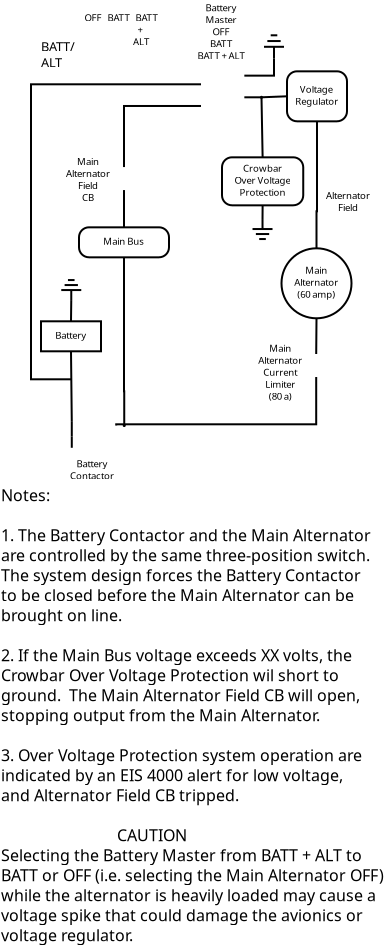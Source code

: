 <?xml version="1.0" encoding="UTF-8"?>
<dia:diagram xmlns:dia="http://www.lysator.liu.se/~alla/dia/">
  <dia:layer name="Background" visible="true">
    <dia:group>
      <dia:object type="Standard - Box" version="0" id="O0">
        <dia:attribute name="obj_pos">
          <dia:point val="14.8,-7.5"/>
        </dia:attribute>
        <dia:attribute name="obj_bb">
          <dia:rectangle val="14.75,-7.55;17.85,-4.95"/>
        </dia:attribute>
        <dia:attribute name="elem_corner">
          <dia:point val="14.8,-7.5"/>
        </dia:attribute>
        <dia:attribute name="elem_width">
          <dia:real val="3"/>
        </dia:attribute>
        <dia:attribute name="elem_height">
          <dia:real val="2.5"/>
        </dia:attribute>
        <dia:attribute name="show_background">
          <dia:boolean val="true"/>
        </dia:attribute>
        <dia:attribute name="corner_radius">
          <dia:real val="0.5"/>
        </dia:attribute>
      </dia:object>
      <dia:object type="Standard - Text" version="0" id="O1">
        <dia:attribute name="obj_pos">
          <dia:point val="16.292,-6.433"/>
        </dia:attribute>
        <dia:attribute name="obj_bb">
          <dia:rectangle val="15.142,-6.933;17.442,-5.583"/>
        </dia:attribute>
        <dia:attribute name="text">
          <dia:composite type="text">
            <dia:attribute name="string">
              <dia:string>#Voltage
Regulator#</dia:string>
            </dia:attribute>
            <dia:attribute name="font">
              <dia:font family="sans" style="0" name="Helvetica"/>
            </dia:attribute>
            <dia:attribute name="height">
              <dia:real val="0.6"/>
            </dia:attribute>
            <dia:attribute name="pos">
              <dia:point val="16.292,-6.433"/>
            </dia:attribute>
            <dia:attribute name="color">
              <dia:color val="#000000"/>
            </dia:attribute>
            <dia:attribute name="alignment">
              <dia:enum val="1"/>
            </dia:attribute>
          </dia:composite>
        </dia:attribute>
      </dia:object>
    </dia:group>
    <dia:object type="Standard - ZigZagLine" version="0" id="O2">
      <dia:attribute name="obj_pos">
        <dia:point val="16.275,1.35"/>
      </dia:attribute>
      <dia:attribute name="obj_bb">
        <dia:rectangle val="16.225,-5.05;16.35,1.4"/>
      </dia:attribute>
      <dia:attribute name="orth_points">
        <dia:point val="16.275,1.35"/>
        <dia:point val="16.275,-0.5"/>
        <dia:point val="16.3,-0.5"/>
        <dia:point val="16.3,-5"/>
      </dia:attribute>
      <dia:attribute name="orth_orient">
        <dia:enum val="1"/>
        <dia:enum val="0"/>
        <dia:enum val="1"/>
      </dia:attribute>
      <dia:attribute name="autorouting">
        <dia:boolean val="false"/>
      </dia:attribute>
      <dia:connections>
        <dia:connection handle="0" to="O5" connection="1"/>
        <dia:connection handle="1" to="O0" connection="6"/>
      </dia:connections>
    </dia:object>
    <dia:object type="Standard - Line" version="0" id="O3">
      <dia:attribute name="obj_pos">
        <dia:point val="4,5"/>
      </dia:attribute>
      <dia:attribute name="obj_bb">
        <dia:rectangle val="3.949,3.887;4.063,5.051"/>
      </dia:attribute>
      <dia:attribute name="conn_endpoints">
        <dia:point val="4,5"/>
        <dia:point val="4.013,3.938"/>
      </dia:attribute>
      <dia:attribute name="numcp">
        <dia:int val="1"/>
      </dia:attribute>
      <dia:connections>
        <dia:connection handle="0" to="O14" connection="1"/>
        <dia:connection handle="1" to="O16" connection="0"/>
      </dia:connections>
    </dia:object>
    <dia:object type="Standard - Text" version="0" id="O4">
      <dia:attribute name="obj_pos">
        <dia:point val="4.425,21.141"/>
      </dia:attribute>
      <dia:attribute name="obj_bb">
        <dia:rectangle val="4.425,20.491;4.425,21.491"/>
      </dia:attribute>
      <dia:attribute name="text">
        <dia:composite type="text">
          <dia:attribute name="string">
            <dia:string>##</dia:string>
          </dia:attribute>
          <dia:attribute name="font">
            <dia:font family="sans" style="0" name="Helvetica"/>
          </dia:attribute>
          <dia:attribute name="height">
            <dia:real val="0.8"/>
          </dia:attribute>
          <dia:attribute name="pos">
            <dia:point val="4.425,21.141"/>
          </dia:attribute>
          <dia:attribute name="color">
            <dia:color val="#000000"/>
          </dia:attribute>
          <dia:attribute name="alignment">
            <dia:enum val="0"/>
          </dia:attribute>
        </dia:composite>
      </dia:attribute>
    </dia:object>
    <dia:group>
      <dia:object type="Standard - Ellipse" version="0" id="O5">
        <dia:attribute name="obj_pos">
          <dia:point val="14.525,1.35"/>
        </dia:attribute>
        <dia:attribute name="obj_bb">
          <dia:rectangle val="14.475,1.3;18.075,4.9"/>
        </dia:attribute>
        <dia:attribute name="elem_corner">
          <dia:point val="14.525,1.35"/>
        </dia:attribute>
        <dia:attribute name="elem_width">
          <dia:real val="3.5"/>
        </dia:attribute>
        <dia:attribute name="elem_height">
          <dia:real val="3.5"/>
        </dia:attribute>
      </dia:object>
      <dia:object type="Standard - Text" version="0" id="O6">
        <dia:attribute name="obj_pos">
          <dia:point val="16.267,2.617"/>
        </dia:attribute>
        <dia:attribute name="obj_bb">
          <dia:rectangle val="15.042,2.117;17.492,4.067"/>
        </dia:attribute>
        <dia:attribute name="text">
          <dia:composite type="text">
            <dia:attribute name="string">
              <dia:string>#Main
Alternator
(60 amp)#</dia:string>
            </dia:attribute>
            <dia:attribute name="font">
              <dia:font family="sans" style="0" name="Helvetica"/>
            </dia:attribute>
            <dia:attribute name="height">
              <dia:real val="0.6"/>
            </dia:attribute>
            <dia:attribute name="pos">
              <dia:point val="16.267,2.617"/>
            </dia:attribute>
            <dia:attribute name="color">
              <dia:color val="#000000"/>
            </dia:attribute>
            <dia:attribute name="alignment">
              <dia:enum val="1"/>
            </dia:attribute>
          </dia:composite>
        </dia:attribute>
      </dia:object>
    </dia:group>
    <dia:object type="Standard - Text" version="0" id="O7">
      <dia:attribute name="obj_pos">
        <dia:point val="17.85,-1.113"/>
      </dia:attribute>
      <dia:attribute name="obj_bb">
        <dia:rectangle val="16.625,-1.629;19.091,-0.23"/>
      </dia:attribute>
      <dia:attribute name="text">
        <dia:composite type="text">
          <dia:attribute name="string">
            <dia:string>#Alternator
Field#</dia:string>
          </dia:attribute>
          <dia:attribute name="font">
            <dia:font family="sans" style="0" name="Helvetica"/>
          </dia:attribute>
          <dia:attribute name="height">
            <dia:real val="0.6"/>
          </dia:attribute>
          <dia:attribute name="pos">
            <dia:point val="17.85,-1.113"/>
          </dia:attribute>
          <dia:attribute name="color">
            <dia:color val="#000000"/>
          </dia:attribute>
          <dia:attribute name="alignment">
            <dia:enum val="1"/>
          </dia:attribute>
        </dia:composite>
      </dia:attribute>
    </dia:object>
    <dia:group>
      <dia:object type="Circuit - CB" version="0" id="O8">
        <dia:attribute name="obj_pos">
          <dia:point val="16.26,6.636"/>
        </dia:attribute>
        <dia:attribute name="obj_bb">
          <dia:rectangle val="16.253,6.623;16.994,7.8"/>
        </dia:attribute>
        <dia:attribute name="elem_corner">
          <dia:point val="16.26,6.636"/>
        </dia:attribute>
        <dia:attribute name="elem_width">
          <dia:real val="0.719"/>
        </dia:attribute>
        <dia:attribute name="elem_height">
          <dia:real val="1.15"/>
        </dia:attribute>
        <dia:attribute name="line_width">
          <dia:real val="0.3"/>
        </dia:attribute>
        <dia:attribute name="line_colour">
          <dia:color val="#000000"/>
        </dia:attribute>
        <dia:attribute name="fill_colour">
          <dia:color val="#ffffff"/>
        </dia:attribute>
        <dia:attribute name="show_background">
          <dia:boolean val="false"/>
        </dia:attribute>
        <dia:attribute name="line_style">
          <dia:enum val="0"/>
          <dia:real val="1"/>
        </dia:attribute>
        <dia:attribute name="flip_horizontal">
          <dia:boolean val="false"/>
        </dia:attribute>
        <dia:attribute name="flip_vertical">
          <dia:boolean val="false"/>
        </dia:attribute>
      </dia:object>
      <dia:object type="Standard - Text" version="0" id="O9">
        <dia:attribute name="obj_pos">
          <dia:point val="14.46,6.527"/>
        </dia:attribute>
        <dia:attribute name="obj_bb">
          <dia:rectangle val="13.235,6.027;15.685,9.178"/>
        </dia:attribute>
        <dia:attribute name="text">
          <dia:composite type="text">
            <dia:attribute name="string">
              <dia:string>#Main
Alternator
Current
Limiter
(80 a)#</dia:string>
            </dia:attribute>
            <dia:attribute name="font">
              <dia:font family="sans" style="0" name="Helvetica"/>
            </dia:attribute>
            <dia:attribute name="height">
              <dia:real val="0.6"/>
            </dia:attribute>
            <dia:attribute name="pos">
              <dia:point val="14.46,6.527"/>
            </dia:attribute>
            <dia:attribute name="color">
              <dia:color val="#000000"/>
            </dia:attribute>
            <dia:attribute name="alignment">
              <dia:enum val="1"/>
            </dia:attribute>
          </dia:composite>
        </dia:attribute>
      </dia:object>
    </dia:group>
    <dia:object type="Standard - Line" version="0" id="O10">
      <dia:attribute name="obj_pos">
        <dia:point val="16.275,4.85"/>
      </dia:attribute>
      <dia:attribute name="obj_bb">
        <dia:rectangle val="16.21,4.8;16.325,6.687"/>
      </dia:attribute>
      <dia:attribute name="conn_endpoints">
        <dia:point val="16.275,4.85"/>
        <dia:point val="16.26,6.636"/>
      </dia:attribute>
      <dia:attribute name="numcp">
        <dia:int val="1"/>
      </dia:attribute>
      <dia:connections>
        <dia:connection handle="0" to="O5" connection="6"/>
        <dia:connection handle="1" to="O8" connection="0"/>
      </dia:connections>
    </dia:object>
    <dia:object type="Standard - ZigZagLine" version="0" id="O11">
      <dia:attribute name="obj_pos">
        <dia:point val="6.65,1.8"/>
      </dia:attribute>
      <dia:attribute name="obj_bb">
        <dia:rectangle val="6.6,1.75;6.713,10.262"/>
      </dia:attribute>
      <dia:attribute name="orth_points">
        <dia:point val="6.65,1.8"/>
        <dia:point val="6.65,8.5"/>
        <dia:point val="6.662,8.5"/>
        <dia:point val="6.662,10.213"/>
      </dia:attribute>
      <dia:attribute name="orth_orient">
        <dia:enum val="1"/>
        <dia:enum val="0"/>
        <dia:enum val="1"/>
      </dia:attribute>
      <dia:attribute name="autorouting">
        <dia:boolean val="false"/>
      </dia:attribute>
      <dia:connections>
        <dia:connection handle="0" to="O21" connection="6"/>
        <dia:connection handle="1" to="O20" connection="0"/>
      </dia:connections>
    </dia:object>
    <dia:object type="Standard - ZigZagLine" version="0" id="O12">
      <dia:attribute name="obj_pos">
        <dia:point val="6.65,-2.712"/>
      </dia:attribute>
      <dia:attribute name="obj_bb">
        <dia:rectangle val="6.6,-5.816;10.55,-2.663"/>
      </dia:attribute>
      <dia:attribute name="orth_points">
        <dia:point val="6.65,-2.712"/>
        <dia:point val="6.65,-5.766"/>
        <dia:point val="10.5,-5.766"/>
      </dia:attribute>
      <dia:attribute name="orth_orient">
        <dia:enum val="1"/>
        <dia:enum val="0"/>
      </dia:attribute>
      <dia:connections>
        <dia:connection handle="0" to="O23" connection="0"/>
        <dia:connection handle="1" to="O27" connection="0"/>
      </dia:connections>
    </dia:object>
    <dia:object type="Standard - ZigZagLine" version="0" id="O13">
      <dia:attribute name="obj_pos">
        <dia:point val="12.667,-7.283"/>
      </dia:attribute>
      <dia:attribute name="obj_bb">
        <dia:rectangle val="12.617,-8.2;14.2,-7.233"/>
      </dia:attribute>
      <dia:attribute name="orth_points">
        <dia:point val="12.667,-7.283"/>
        <dia:point val="14.15,-7.283"/>
        <dia:point val="14.15,-8.15"/>
      </dia:attribute>
      <dia:attribute name="orth_orient">
        <dia:enum val="0"/>
        <dia:enum val="1"/>
      </dia:attribute>
      <dia:attribute name="autorouting">
        <dia:boolean val="false"/>
      </dia:attribute>
      <dia:connections>
        <dia:connection handle="0" to="O27" connection="2"/>
        <dia:connection handle="1" to="O26" connection="0"/>
      </dia:connections>
    </dia:object>
    <dia:group>
      <dia:group>
        <dia:object type="Standard - Box" version="0" id="O14">
          <dia:attribute name="obj_pos">
            <dia:point val="2.5,5"/>
          </dia:attribute>
          <dia:attribute name="obj_bb">
            <dia:rectangle val="2.45,4.95;5.55,6.55"/>
          </dia:attribute>
          <dia:attribute name="elem_corner">
            <dia:point val="2.5,5"/>
          </dia:attribute>
          <dia:attribute name="elem_width">
            <dia:real val="3"/>
          </dia:attribute>
          <dia:attribute name="elem_height">
            <dia:real val="1.5"/>
          </dia:attribute>
          <dia:attribute name="show_background">
            <dia:boolean val="true"/>
          </dia:attribute>
        </dia:object>
        <dia:object type="Standard - Text" version="0" id="O15">
          <dia:attribute name="obj_pos">
            <dia:point val="3.992,5.875"/>
          </dia:attribute>
          <dia:attribute name="obj_bb">
            <dia:rectangle val="3.092,5.375;4.892,6.125"/>
          </dia:attribute>
          <dia:attribute name="text">
            <dia:composite type="text">
              <dia:attribute name="string">
                <dia:string>#Battery#</dia:string>
              </dia:attribute>
              <dia:attribute name="font">
                <dia:font family="sans" style="0" name="Helvetica"/>
              </dia:attribute>
              <dia:attribute name="height">
                <dia:real val="0.6"/>
              </dia:attribute>
              <dia:attribute name="pos">
                <dia:point val="3.992,5.875"/>
              </dia:attribute>
              <dia:attribute name="color">
                <dia:color val="#000000"/>
              </dia:attribute>
              <dia:attribute name="alignment">
                <dia:enum val="1"/>
              </dia:attribute>
            </dia:composite>
          </dia:attribute>
        </dia:object>
      </dia:group>
      <dia:object type="Circuit - Ground" version="0" id="O16">
        <dia:attribute name="obj_pos">
          <dia:point val="3.513,2.938"/>
        </dia:attribute>
        <dia:attribute name="obj_bb">
          <dia:rectangle val="3.513,2.888;4.513,3.938"/>
        </dia:attribute>
        <dia:attribute name="elem_corner">
          <dia:point val="3.513,2.938"/>
        </dia:attribute>
        <dia:attribute name="elem_width">
          <dia:real val="1"/>
        </dia:attribute>
        <dia:attribute name="elem_height">
          <dia:real val="1"/>
        </dia:attribute>
        <dia:attribute name="line_width">
          <dia:real val="0.1"/>
        </dia:attribute>
        <dia:attribute name="line_colour">
          <dia:color val="#000000"/>
        </dia:attribute>
        <dia:attribute name="fill_colour">
          <dia:color val="#ffffff"/>
        </dia:attribute>
        <dia:attribute name="show_background">
          <dia:boolean val="true"/>
        </dia:attribute>
        <dia:attribute name="line_style">
          <dia:enum val="0"/>
          <dia:real val="1"/>
        </dia:attribute>
        <dia:attribute name="flip_horizontal">
          <dia:boolean val="false"/>
        </dia:attribute>
        <dia:attribute name="flip_vertical">
          <dia:boolean val="true"/>
        </dia:attribute>
      </dia:object>
    </dia:group>
    <dia:object type="Standard - Line" version="0" id="O17">
      <dia:attribute name="obj_pos">
        <dia:point val="4.039,10.028"/>
      </dia:attribute>
      <dia:attribute name="obj_bb">
        <dia:rectangle val="3.989,9.978;4.089,10.818"/>
      </dia:attribute>
      <dia:attribute name="conn_endpoints">
        <dia:point val="4.039,10.028"/>
        <dia:point val="4.039,10.768"/>
      </dia:attribute>
      <dia:attribute name="numcp">
        <dia:int val="1"/>
      </dia:attribute>
      <dia:connections>
        <dia:connection handle="0" to="O37" connection="2"/>
        <dia:connection handle="1" to="O37" connection="0"/>
      </dia:connections>
    </dia:object>
    <dia:object type="Standard - Line" version="0" id="O18">
      <dia:attribute name="obj_pos">
        <dia:point val="4.039,10.768"/>
      </dia:attribute>
      <dia:attribute name="obj_bb">
        <dia:rectangle val="3.989,10.718;4.089,11.374"/>
      </dia:attribute>
      <dia:attribute name="conn_endpoints">
        <dia:point val="4.039,10.768"/>
        <dia:point val="4.039,11.324"/>
      </dia:attribute>
      <dia:attribute name="numcp">
        <dia:int val="1"/>
      </dia:attribute>
      <dia:connections>
        <dia:connection handle="0" to="O37" connection="0"/>
        <dia:connection handle="1" to="O37" connection="1"/>
      </dia:connections>
    </dia:object>
    <dia:object type="Standard - ZigZagLine" version="0" id="O19">
      <dia:attribute name="obj_pos">
        <dia:point val="10.5,-6.85"/>
      </dia:attribute>
      <dia:attribute name="obj_bb">
        <dia:rectangle val="1.95,-6.9;10.55,7.95"/>
      </dia:attribute>
      <dia:attribute name="orth_points">
        <dia:point val="10.5,-6.85"/>
        <dia:point val="2,-6.85"/>
        <dia:point val="2,7.9"/>
        <dia:point val="4.05,7.9"/>
      </dia:attribute>
      <dia:attribute name="orth_orient">
        <dia:enum val="0"/>
        <dia:enum val="1"/>
        <dia:enum val="0"/>
      </dia:attribute>
      <dia:attribute name="autorouting">
        <dia:boolean val="false"/>
      </dia:attribute>
      <dia:connections>
        <dia:connection handle="0" to="O27" connection="1"/>
      </dia:connections>
    </dia:object>
    <dia:object type="Electric - connpoint" version="0" id="O20">
      <dia:attribute name="obj_pos">
        <dia:point val="5.912,9.463"/>
      </dia:attribute>
      <dia:attribute name="obj_bb">
        <dia:rectangle val="5.877,9.427;7.448,10.998"/>
      </dia:attribute>
      <dia:attribute name="elem_corner">
        <dia:point val="5.912,9.463"/>
      </dia:attribute>
      <dia:attribute name="elem_width">
        <dia:real val="1.5"/>
      </dia:attribute>
      <dia:attribute name="elem_height">
        <dia:real val="1.5"/>
      </dia:attribute>
      <dia:attribute name="line_width">
        <dia:real val="0.1"/>
      </dia:attribute>
      <dia:attribute name="line_colour">
        <dia:color val="#000000"/>
      </dia:attribute>
      <dia:attribute name="fill_colour">
        <dia:color val="#ffffff"/>
      </dia:attribute>
      <dia:attribute name="show_background">
        <dia:boolean val="true"/>
      </dia:attribute>
      <dia:attribute name="line_style">
        <dia:enum val="0"/>
        <dia:real val="1"/>
      </dia:attribute>
      <dia:attribute name="flip_horizontal">
        <dia:boolean val="false"/>
      </dia:attribute>
      <dia:attribute name="flip_vertical">
        <dia:boolean val="false"/>
      </dia:attribute>
    </dia:object>
    <dia:group>
      <dia:group>
        <dia:object type="Standard - Box" version="0" id="O21">
          <dia:attribute name="obj_pos">
            <dia:point val="4.4,0.3"/>
          </dia:attribute>
          <dia:attribute name="obj_bb">
            <dia:rectangle val="4.35,0.25;8.95,1.85"/>
          </dia:attribute>
          <dia:attribute name="elem_corner">
            <dia:point val="4.4,0.3"/>
          </dia:attribute>
          <dia:attribute name="elem_width">
            <dia:real val="4.5"/>
          </dia:attribute>
          <dia:attribute name="elem_height">
            <dia:real val="1.5"/>
          </dia:attribute>
          <dia:attribute name="show_background">
            <dia:boolean val="true"/>
          </dia:attribute>
          <dia:attribute name="corner_radius">
            <dia:real val="0.5"/>
          </dia:attribute>
        </dia:object>
        <dia:object type="Standard - Text" version="0" id="O22">
          <dia:attribute name="obj_pos">
            <dia:point val="6.642,1.167"/>
          </dia:attribute>
          <dia:attribute name="obj_bb">
            <dia:rectangle val="5.567,0.667;7.717,1.417"/>
          </dia:attribute>
          <dia:attribute name="text">
            <dia:composite type="text">
              <dia:attribute name="string">
                <dia:string>#Main Bus#</dia:string>
              </dia:attribute>
              <dia:attribute name="font">
                <dia:font family="sans" style="0" name="Helvetica"/>
              </dia:attribute>
              <dia:attribute name="height">
                <dia:real val="0.6"/>
              </dia:attribute>
              <dia:attribute name="pos">
                <dia:point val="6.642,1.167"/>
              </dia:attribute>
              <dia:attribute name="color">
                <dia:color val="#000000"/>
              </dia:attribute>
              <dia:attribute name="alignment">
                <dia:enum val="1"/>
              </dia:attribute>
            </dia:composite>
          </dia:attribute>
        </dia:object>
      </dia:group>
      <dia:group>
        <dia:object type="Circuit - CB" version="0" id="O23">
          <dia:attribute name="obj_pos">
            <dia:point val="6.65,-2.712"/>
          </dia:attribute>
          <dia:attribute name="obj_bb">
            <dia:rectangle val="6.643,-2.726;7.384,-1.549"/>
          </dia:attribute>
          <dia:attribute name="elem_corner">
            <dia:point val="6.65,-2.712"/>
          </dia:attribute>
          <dia:attribute name="elem_width">
            <dia:real val="0.719"/>
          </dia:attribute>
          <dia:attribute name="elem_height">
            <dia:real val="1.15"/>
          </dia:attribute>
          <dia:attribute name="line_width">
            <dia:real val="0.3"/>
          </dia:attribute>
          <dia:attribute name="line_colour">
            <dia:color val="#000000"/>
          </dia:attribute>
          <dia:attribute name="fill_colour">
            <dia:color val="#ffffff"/>
          </dia:attribute>
          <dia:attribute name="show_background">
            <dia:boolean val="false"/>
          </dia:attribute>
          <dia:attribute name="line_style">
            <dia:enum val="0"/>
            <dia:real val="1"/>
          </dia:attribute>
          <dia:attribute name="flip_horizontal">
            <dia:boolean val="false"/>
          </dia:attribute>
          <dia:attribute name="flip_vertical">
            <dia:boolean val="false"/>
          </dia:attribute>
        </dia:object>
        <dia:object type="Standard - Text" version="0" id="O24">
          <dia:attribute name="obj_pos">
            <dia:point val="4.85,-2.821"/>
          </dia:attribute>
          <dia:attribute name="obj_bb">
            <dia:rectangle val="3.625,-3.321;6.075,-0.771"/>
          </dia:attribute>
          <dia:attribute name="text">
            <dia:composite type="text">
              <dia:attribute name="string">
                <dia:string>#Main
Alternator
Field
CB#</dia:string>
              </dia:attribute>
              <dia:attribute name="font">
                <dia:font family="sans" style="0" name="Helvetica"/>
              </dia:attribute>
              <dia:attribute name="height">
                <dia:real val="0.6"/>
              </dia:attribute>
              <dia:attribute name="pos">
                <dia:point val="4.85,-2.821"/>
              </dia:attribute>
              <dia:attribute name="color">
                <dia:color val="#000000"/>
              </dia:attribute>
              <dia:attribute name="alignment">
                <dia:enum val="1"/>
              </dia:attribute>
            </dia:composite>
          </dia:attribute>
        </dia:object>
      </dia:group>
      <dia:object type="Standard - Line" version="0" id="O25">
        <dia:attribute name="obj_pos">
          <dia:point val="6.65,0.3"/>
        </dia:attribute>
        <dia:attribute name="obj_bb">
          <dia:rectangle val="6.6,-1.613;6.7,0.35"/>
        </dia:attribute>
        <dia:attribute name="conn_endpoints">
          <dia:point val="6.65,0.3"/>
          <dia:point val="6.65,-1.562"/>
        </dia:attribute>
        <dia:attribute name="numcp">
          <dia:int val="1"/>
        </dia:attribute>
      </dia:object>
    </dia:group>
    <dia:object type="Circuit - Ground" version="0" id="O26">
      <dia:attribute name="obj_pos">
        <dia:point val="13.65,-9.3"/>
      </dia:attribute>
      <dia:attribute name="obj_bb">
        <dia:rectangle val="13.65,-9.35;14.65,-8.15"/>
      </dia:attribute>
      <dia:attribute name="elem_corner">
        <dia:point val="13.65,-9.3"/>
      </dia:attribute>
      <dia:attribute name="elem_width">
        <dia:real val="1"/>
      </dia:attribute>
      <dia:attribute name="elem_height">
        <dia:real val="1.15"/>
      </dia:attribute>
      <dia:attribute name="line_width">
        <dia:real val="0.1"/>
      </dia:attribute>
      <dia:attribute name="line_colour">
        <dia:color val="#000000"/>
      </dia:attribute>
      <dia:attribute name="fill_colour">
        <dia:color val="#ffffff"/>
      </dia:attribute>
      <dia:attribute name="show_background">
        <dia:boolean val="true"/>
      </dia:attribute>
      <dia:attribute name="line_style">
        <dia:enum val="0"/>
        <dia:real val="1"/>
      </dia:attribute>
      <dia:attribute name="flip_horizontal">
        <dia:boolean val="false"/>
      </dia:attribute>
      <dia:attribute name="flip_vertical">
        <dia:boolean val="true"/>
      </dia:attribute>
    </dia:object>
    <dia:group>
      <dia:object type="Circuit - Switch2-10" version="0" id="O27">
        <dia:attribute name="obj_pos">
          <dia:point val="10.5,-7.5"/>
        </dia:attribute>
        <dia:attribute name="obj_bb">
          <dia:rectangle val="10.5,-7.55;12.667,-5.066"/>
        </dia:attribute>
        <dia:attribute name="elem_corner">
          <dia:point val="10.5,-7.5"/>
        </dia:attribute>
        <dia:attribute name="elem_width">
          <dia:real val="2.167"/>
        </dia:attribute>
        <dia:attribute name="elem_height">
          <dia:real val="2.384"/>
        </dia:attribute>
        <dia:attribute name="line_width">
          <dia:real val="0.1"/>
        </dia:attribute>
        <dia:attribute name="line_colour">
          <dia:color val="#000000"/>
        </dia:attribute>
        <dia:attribute name="fill_colour">
          <dia:color val="#ffffff"/>
        </dia:attribute>
        <dia:attribute name="show_background">
          <dia:boolean val="true"/>
        </dia:attribute>
        <dia:attribute name="line_style">
          <dia:enum val="0"/>
          <dia:real val="1"/>
        </dia:attribute>
        <dia:attribute name="flip_horizontal">
          <dia:boolean val="false"/>
        </dia:attribute>
        <dia:attribute name="flip_vertical">
          <dia:boolean val="false"/>
        </dia:attribute>
      </dia:object>
      <dia:object type="Standard - Text" version="0" id="O28">
        <dia:attribute name="obj_pos">
          <dia:point val="11.5,-10.5"/>
        </dia:attribute>
        <dia:attribute name="obj_bb">
          <dia:rectangle val="10.1,-11;12.9,-7.85"/>
        </dia:attribute>
        <dia:attribute name="text">
          <dia:composite type="text">
            <dia:attribute name="string">
              <dia:string>#Battery
Master
OFF
BATT
BATT + ALT#</dia:string>
            </dia:attribute>
            <dia:attribute name="font">
              <dia:font family="sans" style="0" name="Helvetica"/>
            </dia:attribute>
            <dia:attribute name="height">
              <dia:real val="0.6"/>
            </dia:attribute>
            <dia:attribute name="pos">
              <dia:point val="11.5,-10.5"/>
            </dia:attribute>
            <dia:attribute name="color">
              <dia:color val="#000000"/>
            </dia:attribute>
            <dia:attribute name="alignment">
              <dia:enum val="1"/>
            </dia:attribute>
          </dia:composite>
        </dia:attribute>
      </dia:object>
    </dia:group>
    <dia:object type="Electric - connpoint" version="0" id="O29">
      <dia:attribute name="obj_pos">
        <dia:point val="12.775,-6.95"/>
      </dia:attribute>
      <dia:attribute name="obj_bb">
        <dia:rectangle val="12.74,-6.985;14.31,-5.415"/>
      </dia:attribute>
      <dia:attribute name="elem_corner">
        <dia:point val="12.775,-6.95"/>
      </dia:attribute>
      <dia:attribute name="elem_width">
        <dia:real val="1.5"/>
      </dia:attribute>
      <dia:attribute name="elem_height">
        <dia:real val="1.5"/>
      </dia:attribute>
      <dia:attribute name="line_width">
        <dia:real val="0.1"/>
      </dia:attribute>
      <dia:attribute name="line_colour">
        <dia:color val="#000000"/>
      </dia:attribute>
      <dia:attribute name="fill_colour">
        <dia:color val="#ffffff"/>
      </dia:attribute>
      <dia:attribute name="show_background">
        <dia:boolean val="true"/>
      </dia:attribute>
      <dia:attribute name="line_style">
        <dia:enum val="0"/>
        <dia:real val="1"/>
      </dia:attribute>
      <dia:attribute name="flip_horizontal">
        <dia:boolean val="false"/>
      </dia:attribute>
      <dia:attribute name="flip_vertical">
        <dia:boolean val="false"/>
      </dia:attribute>
    </dia:object>
    <dia:object type="Standard - Line" version="0" id="O30">
      <dia:attribute name="obj_pos">
        <dia:point val="13.525,-6.2"/>
      </dia:attribute>
      <dia:attribute name="obj_bb">
        <dia:rectangle val="13.473,-6.302;14.852,-6.148"/>
      </dia:attribute>
      <dia:attribute name="conn_endpoints">
        <dia:point val="13.525,-6.2"/>
        <dia:point val="14.8,-6.25"/>
      </dia:attribute>
      <dia:attribute name="numcp">
        <dia:int val="1"/>
      </dia:attribute>
      <dia:connections>
        <dia:connection handle="0" to="O29" connection="0"/>
        <dia:connection handle="1" to="O0" connection="3"/>
      </dia:connections>
    </dia:object>
    <dia:object type="Standard - Line" version="0" id="O31">
      <dia:attribute name="obj_pos">
        <dia:point val="13.581,-3.2"/>
      </dia:attribute>
      <dia:attribute name="obj_bb">
        <dia:rectangle val="13.474,-6.251;13.632,-3.149"/>
      </dia:attribute>
      <dia:attribute name="conn_endpoints">
        <dia:point val="13.581,-3.2"/>
        <dia:point val="13.525,-6.2"/>
      </dia:attribute>
      <dia:attribute name="numcp">
        <dia:int val="1"/>
      </dia:attribute>
      <dia:connections>
        <dia:connection handle="0" to="O34" connection="1"/>
        <dia:connection handle="1" to="O29" connection="0"/>
      </dia:connections>
    </dia:object>
    <dia:object type="Standard - Line" version="0" id="O32">
      <dia:attribute name="obj_pos">
        <dia:point val="12.667,-6.2"/>
      </dia:attribute>
      <dia:attribute name="obj_bb">
        <dia:rectangle val="12.617,-6.25;13.575,-6.15"/>
      </dia:attribute>
      <dia:attribute name="conn_endpoints">
        <dia:point val="12.667,-6.2"/>
        <dia:point val="13.525,-6.2"/>
      </dia:attribute>
      <dia:attribute name="numcp">
        <dia:int val="1"/>
      </dia:attribute>
      <dia:connections>
        <dia:connection handle="0" to="O27" connection="4"/>
        <dia:connection handle="1" to="O29" connection="0"/>
      </dia:connections>
    </dia:object>
    <dia:object type="Standard - Line" version="0" id="O33">
      <dia:attribute name="obj_pos">
        <dia:point val="13.581,-0.8"/>
      </dia:attribute>
      <dia:attribute name="obj_bb">
        <dia:rectangle val="13.526,-0.85;13.632,-0.062"/>
      </dia:attribute>
      <dia:attribute name="conn_endpoints">
        <dia:point val="13.581,-0.8"/>
        <dia:point val="13.576,-0.113"/>
      </dia:attribute>
      <dia:attribute name="numcp">
        <dia:int val="1"/>
      </dia:attribute>
      <dia:connections>
        <dia:connection handle="0" to="O34" connection="6"/>
        <dia:connection handle="1" to="O36" connection="0"/>
      </dia:connections>
    </dia:object>
    <dia:group>
      <dia:group>
        <dia:object type="Standard - Box" version="0" id="O34">
          <dia:attribute name="obj_pos">
            <dia:point val="11.55,-3.2"/>
          </dia:attribute>
          <dia:attribute name="obj_bb">
            <dia:rectangle val="11.5,-3.25;15.662,-0.75"/>
          </dia:attribute>
          <dia:attribute name="elem_corner">
            <dia:point val="11.55,-3.2"/>
          </dia:attribute>
          <dia:attribute name="elem_width">
            <dia:real val="4.062"/>
          </dia:attribute>
          <dia:attribute name="elem_height">
            <dia:real val="2.4"/>
          </dia:attribute>
          <dia:attribute name="show_background">
            <dia:boolean val="true"/>
          </dia:attribute>
          <dia:attribute name="corner_radius">
            <dia:real val="0.5"/>
          </dia:attribute>
        </dia:object>
        <dia:object type="Standard - Text" version="0" id="O35">
          <dia:attribute name="obj_pos">
            <dia:point val="13.573,-2.483"/>
          </dia:attribute>
          <dia:attribute name="obj_bb">
            <dia:rectangle val="11.998,-2.983;15.148,-1.033"/>
          </dia:attribute>
          <dia:attribute name="text">
            <dia:composite type="text">
              <dia:attribute name="string">
                <dia:string>#Crowbar
Over Voltage
Protection#</dia:string>
              </dia:attribute>
              <dia:attribute name="font">
                <dia:font family="sans" style="0" name="Helvetica"/>
              </dia:attribute>
              <dia:attribute name="height">
                <dia:real val="0.6"/>
              </dia:attribute>
              <dia:attribute name="pos">
                <dia:point val="13.573,-2.483"/>
              </dia:attribute>
              <dia:attribute name="color">
                <dia:color val="#000000"/>
              </dia:attribute>
              <dia:attribute name="alignment">
                <dia:enum val="1"/>
              </dia:attribute>
            </dia:composite>
          </dia:attribute>
        </dia:object>
      </dia:group>
      <dia:object type="Circuit - Ground" version="0" id="O36">
        <dia:attribute name="obj_pos">
          <dia:point val="13.076,-0.113"/>
        </dia:attribute>
        <dia:attribute name="obj_bb">
          <dia:rectangle val="13.076,-0.113;14.076,0.938"/>
        </dia:attribute>
        <dia:attribute name="elem_corner">
          <dia:point val="13.076,-0.113"/>
        </dia:attribute>
        <dia:attribute name="elem_width">
          <dia:real val="1"/>
        </dia:attribute>
        <dia:attribute name="elem_height">
          <dia:real val="1"/>
        </dia:attribute>
        <dia:attribute name="line_width">
          <dia:real val="0.1"/>
        </dia:attribute>
        <dia:attribute name="line_colour">
          <dia:color val="#000000"/>
        </dia:attribute>
        <dia:attribute name="fill_colour">
          <dia:color val="#ffffff"/>
        </dia:attribute>
        <dia:attribute name="show_background">
          <dia:boolean val="true"/>
        </dia:attribute>
        <dia:attribute name="line_style">
          <dia:enum val="0"/>
          <dia:real val="1"/>
        </dia:attribute>
        <dia:attribute name="flip_horizontal">
          <dia:boolean val="false"/>
        </dia:attribute>
        <dia:attribute name="flip_vertical">
          <dia:boolean val="false"/>
        </dia:attribute>
      </dia:object>
    </dia:group>
    <dia:group>
      <dia:object type="Circuit - Relay" version="0" id="O37">
        <dia:attribute name="obj_pos">
          <dia:point val="1.9,8"/>
        </dia:attribute>
        <dia:attribute name="obj_bb">
          <dia:rectangle val="1.9,8;6.261,11.744"/>
        </dia:attribute>
        <dia:attribute name="elem_corner">
          <dia:point val="1.9,8"/>
        </dia:attribute>
        <dia:attribute name="elem_width">
          <dia:real val="4.361"/>
        </dia:attribute>
        <dia:attribute name="elem_height">
          <dia:real val="3.694"/>
        </dia:attribute>
        <dia:attribute name="line_width">
          <dia:real val="0.1"/>
        </dia:attribute>
        <dia:attribute name="line_colour">
          <dia:color val="#000000"/>
        </dia:attribute>
        <dia:attribute name="fill_colour">
          <dia:color val="#ffffff"/>
        </dia:attribute>
        <dia:attribute name="show_background">
          <dia:boolean val="true"/>
        </dia:attribute>
        <dia:attribute name="line_style">
          <dia:enum val="0"/>
          <dia:real val="1"/>
        </dia:attribute>
        <dia:attribute name="flip_horizontal">
          <dia:boolean val="false"/>
        </dia:attribute>
        <dia:attribute name="flip_vertical">
          <dia:boolean val="false"/>
        </dia:attribute>
      </dia:object>
      <dia:object type="Standard - Text" version="0" id="O38">
        <dia:attribute name="obj_pos">
          <dia:point val="5.05,12.3"/>
        </dia:attribute>
        <dia:attribute name="obj_bb">
          <dia:rectangle val="3.925,11.8;6.175,13.15"/>
        </dia:attribute>
        <dia:attribute name="text">
          <dia:composite type="text">
            <dia:attribute name="string">
              <dia:string>#Battery
Contactor#</dia:string>
            </dia:attribute>
            <dia:attribute name="font">
              <dia:font family="sans" style="0" name="Helvetica"/>
            </dia:attribute>
            <dia:attribute name="height">
              <dia:real val="0.6"/>
            </dia:attribute>
            <dia:attribute name="pos">
              <dia:point val="5.05,12.3"/>
            </dia:attribute>
            <dia:attribute name="color">
              <dia:color val="#000000"/>
            </dia:attribute>
            <dia:attribute name="alignment">
              <dia:enum val="1"/>
            </dia:attribute>
          </dia:composite>
        </dia:attribute>
      </dia:object>
    </dia:group>
    <dia:object type="Standard - Text" version="0" id="O39">
      <dia:attribute name="obj_pos">
        <dia:point val="0.5,14"/>
      </dia:attribute>
      <dia:attribute name="obj_bb">
        <dia:rectangle val="0.475,13.175;21,36.45"/>
      </dia:attribute>
      <dia:attribute name="text">
        <dia:composite type="text">
          <dia:attribute name="string">
            <dia:string>#Notes:

1. The Battery Contactor and the Main Alternator 
are controlled by the same three-position switch.  
The system design forces the Battery Contactor 
to be closed before the Main Alternator can be 
brought on line.

2. If the Main Bus voltage exceeds XX volts, the 
Crowbar Over Voltage Protection wil short to 
ground.  The Main Alternator Field CB will open, 
stopping output from the Main Alternator.

3. Over Voltage Protection system operation are 
indicated by an EIS 4000 alert for low voltage, 
and Alternator Field CB tripped.

                             CAUTION
Selecting the Battery Master from BATT + ALT to 
BATT or OFF (i.e. selecting the Main Alternator OFF) 
while the alternator is heavily loaded may cause a 
voltage spike that could damage the avionics or 
voltage regulator.#</dia:string>
          </dia:attribute>
          <dia:attribute name="font">
            <dia:font family="sans" style="0" name="Helvetica"/>
          </dia:attribute>
          <dia:attribute name="height">
            <dia:real val="1"/>
          </dia:attribute>
          <dia:attribute name="pos">
            <dia:point val="0.5,14"/>
          </dia:attribute>
          <dia:attribute name="color">
            <dia:color val="#000000"/>
          </dia:attribute>
          <dia:attribute name="alignment">
            <dia:enum val="0"/>
          </dia:attribute>
        </dia:composite>
      </dia:attribute>
    </dia:object>
    <dia:object type="Standard - Text" version="0" id="O40">
      <dia:attribute name="obj_pos">
        <dia:point val="3.25,-11.9"/>
      </dia:attribute>
      <dia:attribute name="obj_bb">
        <dia:rectangle val="3.25,-12.55;3.25,-11.55"/>
      </dia:attribute>
      <dia:attribute name="text">
        <dia:composite type="text">
          <dia:attribute name="string">
            <dia:string>##</dia:string>
          </dia:attribute>
          <dia:attribute name="font">
            <dia:font family="sans" style="0" name="Helvetica"/>
          </dia:attribute>
          <dia:attribute name="height">
            <dia:real val="0.8"/>
          </dia:attribute>
          <dia:attribute name="pos">
            <dia:point val="3.25,-11.9"/>
          </dia:attribute>
          <dia:attribute name="color">
            <dia:color val="#000000"/>
          </dia:attribute>
          <dia:attribute name="alignment">
            <dia:enum val="0"/>
          </dia:attribute>
        </dia:composite>
      </dia:attribute>
    </dia:object>
    <dia:object type="Standard - Text" version="0" id="O41">
      <dia:attribute name="obj_pos">
        <dia:point val="3.25,-11.9"/>
      </dia:attribute>
      <dia:attribute name="obj_bb">
        <dia:rectangle val="3.25,-12.55;3.25,-11.55"/>
      </dia:attribute>
      <dia:attribute name="text">
        <dia:composite type="text">
          <dia:attribute name="string">
            <dia:string>##</dia:string>
          </dia:attribute>
          <dia:attribute name="font">
            <dia:font family="sans" style="0" name="Helvetica"/>
          </dia:attribute>
          <dia:attribute name="height">
            <dia:real val="0.8"/>
          </dia:attribute>
          <dia:attribute name="pos">
            <dia:point val="3.25,-11.9"/>
          </dia:attribute>
          <dia:attribute name="color">
            <dia:color val="#000000"/>
          </dia:attribute>
          <dia:attribute name="alignment">
            <dia:enum val="1"/>
          </dia:attribute>
        </dia:composite>
      </dia:attribute>
    </dia:object>
    <dia:group>
      <dia:object type="Circuit - Switch Bezel" version="0" id="O42">
        <dia:attribute name="obj_pos">
          <dia:point val="5,-9.5"/>
        </dia:attribute>
        <dia:attribute name="obj_bb">
          <dia:rectangle val="4.94,-9.55;7.192,-7.567"/>
        </dia:attribute>
        <dia:attribute name="elem_corner">
          <dia:point val="5,-9.5"/>
        </dia:attribute>
        <dia:attribute name="elem_width">
          <dia:real val="2.132"/>
        </dia:attribute>
        <dia:attribute name="elem_height">
          <dia:real val="1.883"/>
        </dia:attribute>
        <dia:attribute name="line_width">
          <dia:real val="0.1"/>
        </dia:attribute>
        <dia:attribute name="line_colour">
          <dia:color val="#000000"/>
        </dia:attribute>
        <dia:attribute name="fill_colour">
          <dia:color val="#ffffff"/>
        </dia:attribute>
        <dia:attribute name="show_background">
          <dia:boolean val="true"/>
        </dia:attribute>
        <dia:attribute name="line_style">
          <dia:enum val="0"/>
          <dia:real val="1"/>
        </dia:attribute>
        <dia:attribute name="flip_horizontal">
          <dia:boolean val="false"/>
        </dia:attribute>
        <dia:attribute name="flip_vertical">
          <dia:boolean val="false"/>
        </dia:attribute>
      </dia:object>
      <dia:object type="Standard - Text" version="0" id="O43">
        <dia:attribute name="obj_pos">
          <dia:point val="2.5,-8.5"/>
        </dia:attribute>
        <dia:attribute name="obj_bb">
          <dia:rectangle val="2.5,-9.15;4.3,-7.35"/>
        </dia:attribute>
        <dia:attribute name="text">
          <dia:composite type="text">
            <dia:attribute name="string">
              <dia:string>#BATT/
ALT#</dia:string>
            </dia:attribute>
            <dia:attribute name="font">
              <dia:font family="sans" style="0" name="Helvetica"/>
            </dia:attribute>
            <dia:attribute name="height">
              <dia:real val="0.8"/>
            </dia:attribute>
            <dia:attribute name="pos">
              <dia:point val="2.5,-8.5"/>
            </dia:attribute>
            <dia:attribute name="color">
              <dia:color val="#000000"/>
            </dia:attribute>
            <dia:attribute name="alignment">
              <dia:enum val="0"/>
            </dia:attribute>
          </dia:composite>
        </dia:attribute>
      </dia:object>
      <dia:object type="Standard - Text" version="0" id="O44">
        <dia:attribute name="obj_pos">
          <dia:point val="6.5,-10"/>
        </dia:attribute>
        <dia:attribute name="obj_bb">
          <dia:rectangle val="4.325,-10.5;8.675,-8.55"/>
        </dia:attribute>
        <dia:attribute name="text">
          <dia:composite type="text">
            <dia:attribute name="string">
              <dia:string>#OFF   BATT   BATT
                   +
                    ALT#</dia:string>
            </dia:attribute>
            <dia:attribute name="font">
              <dia:font family="sans" style="0" name="Helvetica"/>
            </dia:attribute>
            <dia:attribute name="height">
              <dia:real val="0.6"/>
            </dia:attribute>
            <dia:attribute name="pos">
              <dia:point val="6.5,-10"/>
            </dia:attribute>
            <dia:attribute name="color">
              <dia:color val="#000000"/>
            </dia:attribute>
            <dia:attribute name="alignment">
              <dia:enum val="1"/>
            </dia:attribute>
          </dia:composite>
        </dia:attribute>
      </dia:object>
    </dia:group>
    <dia:object type="Standard - Line" version="0" id="O45">
      <dia:attribute name="obj_pos">
        <dia:point val="4,6.5"/>
      </dia:attribute>
      <dia:attribute name="obj_bb">
        <dia:rectangle val="3.949,6.449;4.089,10.078"/>
      </dia:attribute>
      <dia:attribute name="conn_endpoints">
        <dia:point val="4,6.5"/>
        <dia:point val="4.039,10.028"/>
      </dia:attribute>
      <dia:attribute name="numcp">
        <dia:int val="1"/>
      </dia:attribute>
      <dia:connections>
        <dia:connection handle="0" to="O14" connection="6"/>
        <dia:connection handle="1" to="O37" connection="2"/>
      </dia:connections>
    </dia:object>
    <dia:object type="Standard - ZigZagLine" version="0" id="O46">
      <dia:attribute name="obj_pos">
        <dia:point val="6.261,10.213"/>
      </dia:attribute>
      <dia:attribute name="obj_bb">
        <dia:rectangle val="6.211,7.736;16.31,10.263"/>
      </dia:attribute>
      <dia:attribute name="orth_points">
        <dia:point val="6.261,10.213"/>
        <dia:point val="6.261,10.15"/>
        <dia:point val="16.26,10.15"/>
        <dia:point val="16.26,7.786"/>
      </dia:attribute>
      <dia:attribute name="orth_orient">
        <dia:enum val="1"/>
        <dia:enum val="0"/>
        <dia:enum val="1"/>
      </dia:attribute>
      <dia:attribute name="autorouting">
        <dia:boolean val="false"/>
      </dia:attribute>
      <dia:connections>
        <dia:connection handle="0" to="O37" connection="3"/>
        <dia:connection handle="1" to="O8" connection="1"/>
      </dia:connections>
    </dia:object>
  </dia:layer>
</dia:diagram>
